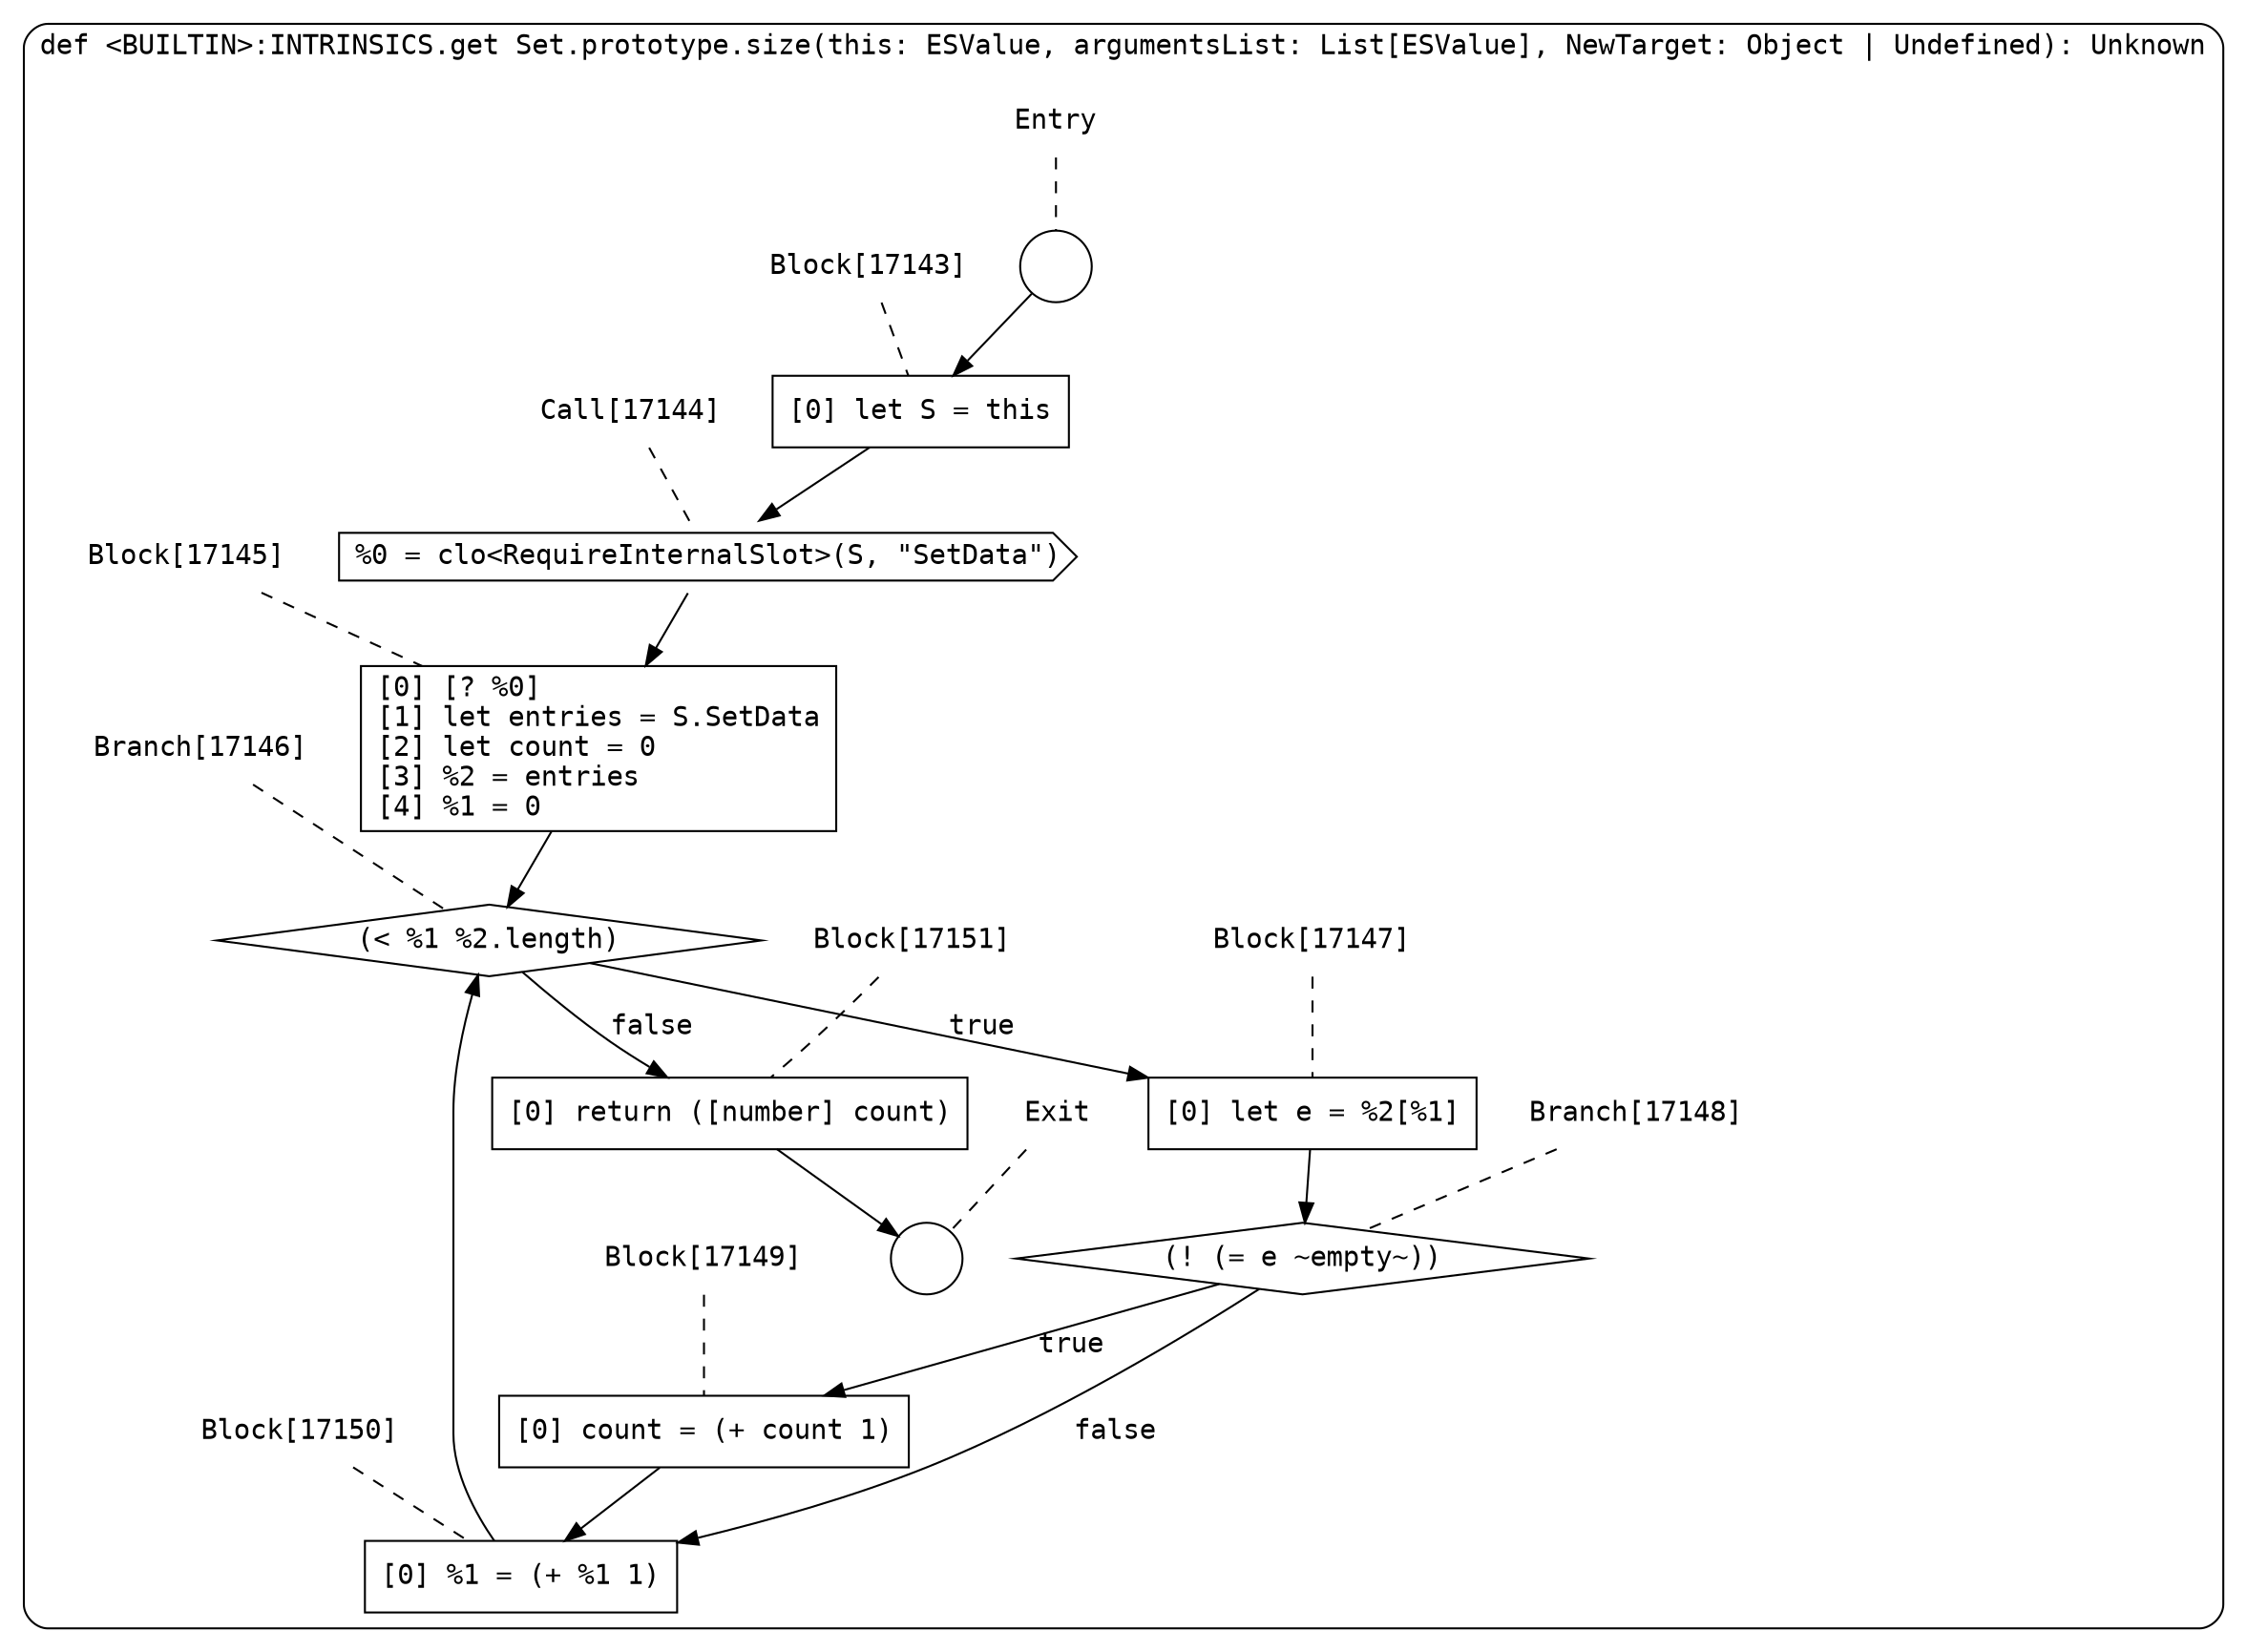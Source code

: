 digraph {
  graph [fontname = "Consolas"]
  node [fontname = "Consolas"]
  edge [fontname = "Consolas"]
  subgraph cluster2456 {
    label = "def <BUILTIN>:INTRINSICS.get Set.prototype.size(this: ESValue, argumentsList: List[ESValue], NewTarget: Object | Undefined): Unknown"
    style = rounded
    cluster2456_entry_name [shape=none, label=<<font color="black">Entry</font>>]
    cluster2456_entry_name -> cluster2456_entry [arrowhead=none, color="black", style=dashed]
    cluster2456_entry [shape=circle label=" " color="black" fillcolor="white" style=filled]
    cluster2456_entry -> node17143 [color="black"]
    cluster2456_exit_name [shape=none, label=<<font color="black">Exit</font>>]
    cluster2456_exit_name -> cluster2456_exit [arrowhead=none, color="black", style=dashed]
    cluster2456_exit [shape=circle label=" " color="black" fillcolor="white" style=filled]
    node17143_name [shape=none, label=<<font color="black">Block[17143]</font>>]
    node17143_name -> node17143 [arrowhead=none, color="black", style=dashed]
    node17143 [shape=box, label=<<font color="black">[0] let S = this<BR ALIGN="LEFT"/></font>> color="black" fillcolor="white", style=filled]
    node17143 -> node17144 [color="black"]
    node17144_name [shape=none, label=<<font color="black">Call[17144]</font>>]
    node17144_name -> node17144 [arrowhead=none, color="black", style=dashed]
    node17144 [shape=cds, label=<<font color="black">%0 = clo&lt;RequireInternalSlot&gt;(S, &quot;SetData&quot;)</font>> color="black" fillcolor="white", style=filled]
    node17144 -> node17145 [color="black"]
    node17145_name [shape=none, label=<<font color="black">Block[17145]</font>>]
    node17145_name -> node17145 [arrowhead=none, color="black", style=dashed]
    node17145 [shape=box, label=<<font color="black">[0] [? %0]<BR ALIGN="LEFT"/>[1] let entries = S.SetData<BR ALIGN="LEFT"/>[2] let count = 0<BR ALIGN="LEFT"/>[3] %2 = entries<BR ALIGN="LEFT"/>[4] %1 = 0<BR ALIGN="LEFT"/></font>> color="black" fillcolor="white", style=filled]
    node17145 -> node17146 [color="black"]
    node17146_name [shape=none, label=<<font color="black">Branch[17146]</font>>]
    node17146_name -> node17146 [arrowhead=none, color="black", style=dashed]
    node17146 [shape=diamond, label=<<font color="black">(&lt; %1 %2.length)</font>> color="black" fillcolor="white", style=filled]
    node17146 -> node17147 [label=<<font color="black">true</font>> color="black"]
    node17146 -> node17151 [label=<<font color="black">false</font>> color="black"]
    node17147_name [shape=none, label=<<font color="black">Block[17147]</font>>]
    node17147_name -> node17147 [arrowhead=none, color="black", style=dashed]
    node17147 [shape=box, label=<<font color="black">[0] let e = %2[%1]<BR ALIGN="LEFT"/></font>> color="black" fillcolor="white", style=filled]
    node17147 -> node17148 [color="black"]
    node17151_name [shape=none, label=<<font color="black">Block[17151]</font>>]
    node17151_name -> node17151 [arrowhead=none, color="black", style=dashed]
    node17151 [shape=box, label=<<font color="black">[0] return ([number] count)<BR ALIGN="LEFT"/></font>> color="black" fillcolor="white", style=filled]
    node17151 -> cluster2456_exit [color="black"]
    node17148_name [shape=none, label=<<font color="black">Branch[17148]</font>>]
    node17148_name -> node17148 [arrowhead=none, color="black", style=dashed]
    node17148 [shape=diamond, label=<<font color="black">(! (= e ~empty~))</font>> color="black" fillcolor="white", style=filled]
    node17148 -> node17149 [label=<<font color="black">true</font>> color="black"]
    node17148 -> node17150 [label=<<font color="black">false</font>> color="black"]
    node17149_name [shape=none, label=<<font color="black">Block[17149]</font>>]
    node17149_name -> node17149 [arrowhead=none, color="black", style=dashed]
    node17149 [shape=box, label=<<font color="black">[0] count = (+ count 1)<BR ALIGN="LEFT"/></font>> color="black" fillcolor="white", style=filled]
    node17149 -> node17150 [color="black"]
    node17150_name [shape=none, label=<<font color="black">Block[17150]</font>>]
    node17150_name -> node17150 [arrowhead=none, color="black", style=dashed]
    node17150 [shape=box, label=<<font color="black">[0] %1 = (+ %1 1)<BR ALIGN="LEFT"/></font>> color="black" fillcolor="white", style=filled]
    node17150 -> node17146 [color="black"]
  }
}